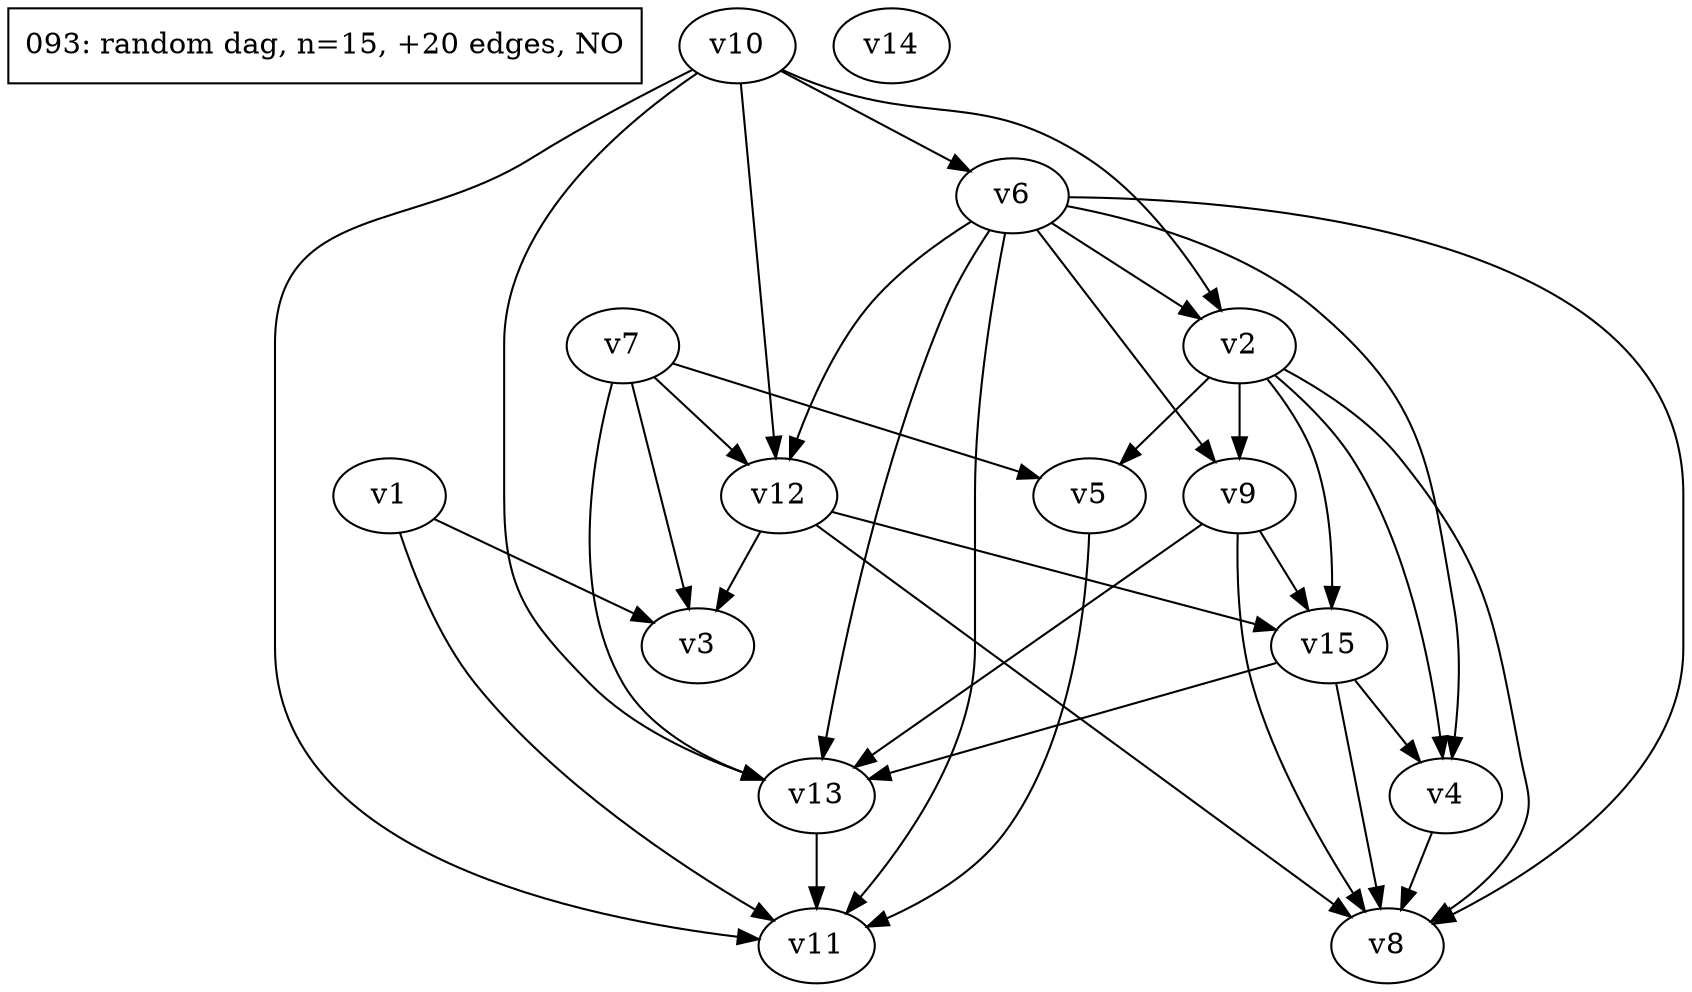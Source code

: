 digraph test093 {
	d[label="093: random dag, n=15, +20 edges, NO" shape=box]
	v1
	v2
	v3
	v4
	v5
	v6
	v7
	v8
	v9
	v10
	v11
	v12
	v13
	v14
	v15
	v12 -> v3;
	v6 -> v11;
	v1 -> v11;
	v7 -> v12;
	v2 -> v15;
	v2 -> v9;
	v7 -> v3;
	v4 -> v8;
	v6 -> v13;
	v2 -> v8;
	v13 -> v11;
	v10 -> v2;
	v1 -> v3;
	v5 -> v11;
	v15 -> v13;
	v7 -> v13;
	v6 -> v8;
	v7 -> v5;
	v6 -> v12;
	v10 -> v6;
	v9 -> v8;
	v6 -> v2;
	v10 -> v11;
	v12 -> v15;
	v10 -> v12;
	v2 -> v4;
	v6 -> v9;
	v9 -> v15;
	v12 -> v8;
	v9 -> v13;
	v2 -> v5;
	v15 -> v8;
	v6 -> v4;
	v10 -> v13;
	v15 -> v4;
}

